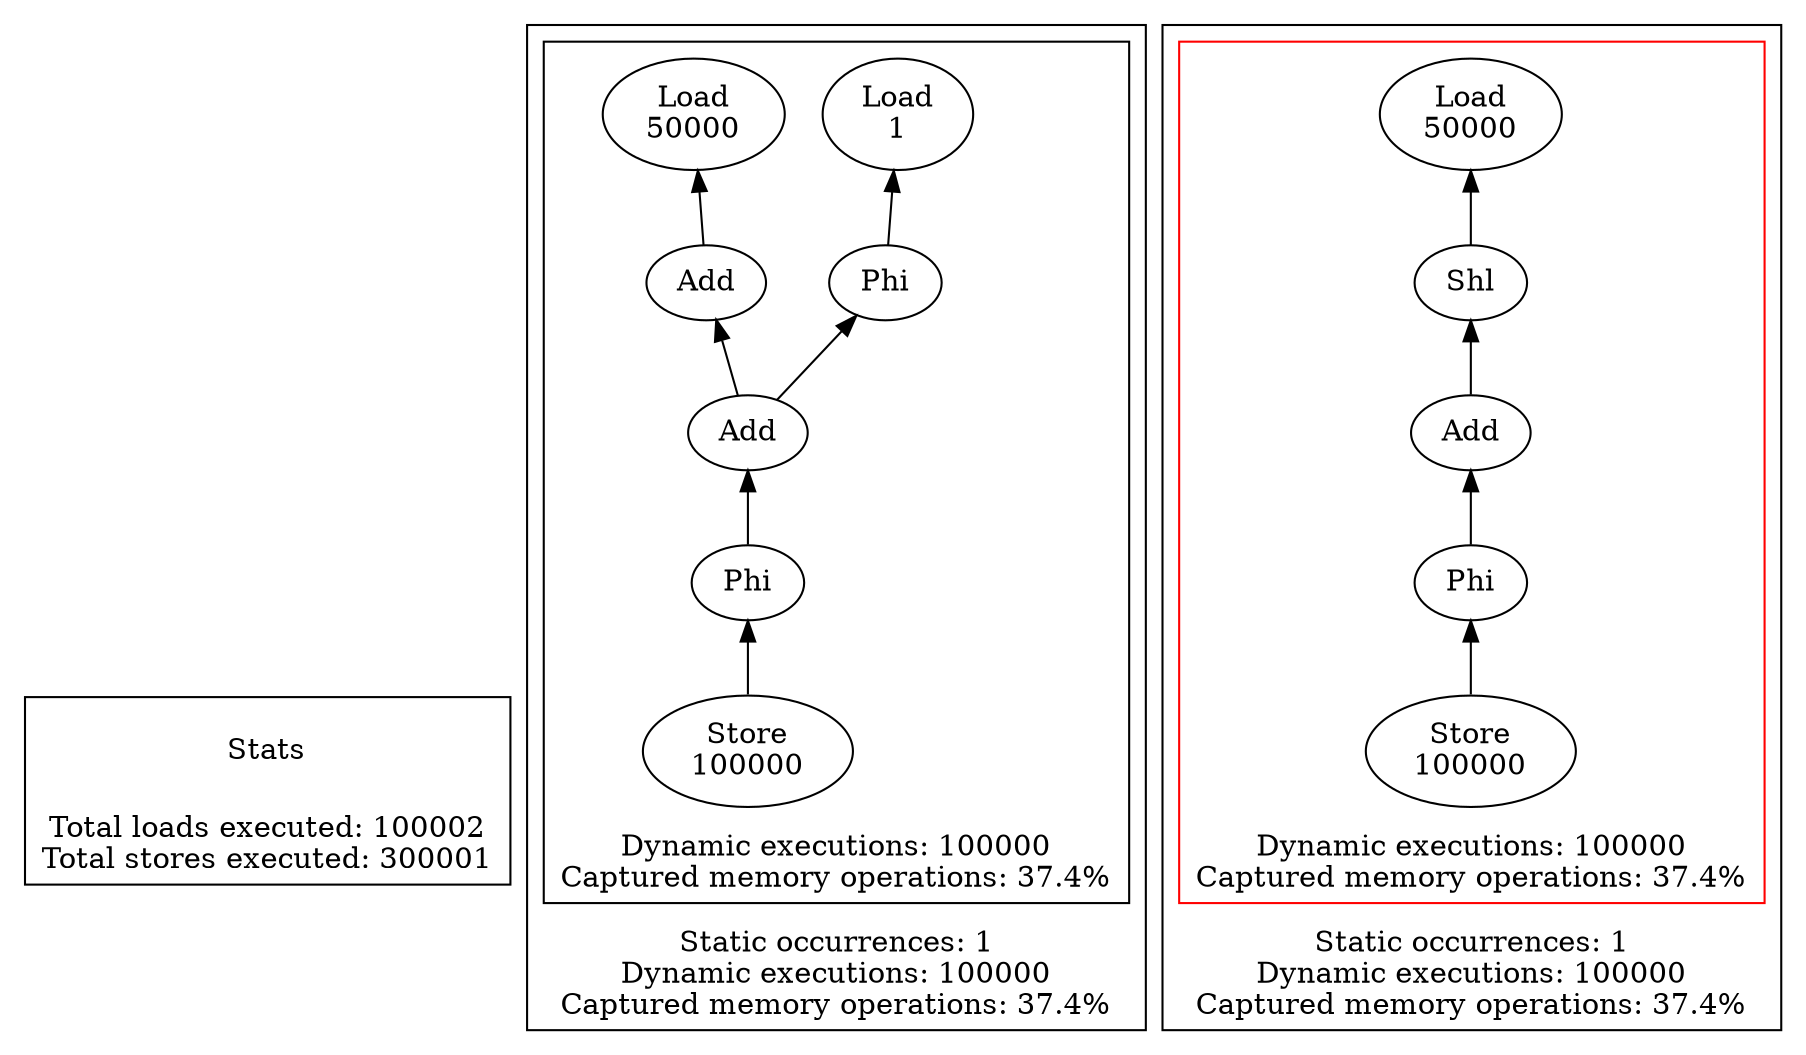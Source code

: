 strict digraph {
rankdir=BT
subgraph {
Stats [shape=plaintext]
cluster=true
label="Total loads executed: 100002\nTotal stores executed: 300001"
}
subgraph {
subgraph {
{
rank=min
"0_0_40" [label="Store\n100000"]
}
"0_0_39" [label="Phi"]
"0_0_40" -> "0_0_39"
"0_0_36" [label="Add"]
"0_0_35" [label="Load\n50000"]
"0_0_36" -> "0_0_35"
"0_0_37" [label="Add"]
"0_0_25" [label="Phi"]
"0_0_37" -> "0_0_25"
"0_0_21" [label="Load\n1"]
"0_0_25" -> "0_0_21"
"0_0_39" -> "0_0_37"
"0_0_37" -> "0_0_36"
cluster=true
label="Dynamic executions: 100000\nCaptured memory operations: 37.4%"
}
cluster=true
label="Static occurrences: 1\nDynamic executions: 100000\nCaptured memory operations: 37.4%"
}
subgraph {
subgraph {
{
rank=min
"1_0_40" [label="Store\n100000"]
}
"1_0_39" [label="Phi"]
"1_0_40" -> "1_0_39"
"1_0_32" [label="Add"]
"1_0_39" -> "1_0_32"
"1_0_31" [label="Shl"]
"1_0_32" -> "1_0_31"
"1_0_30" [label="Load\n50000"]
"1_0_31" -> "1_0_30"
cluster=true
label="Dynamic executions: 100000\nCaptured memory operations: 37.4%"
color=red
}
cluster=true
label="Static occurrences: 1\nDynamic executions: 100000\nCaptured memory operations: 37.4%"
}
}
